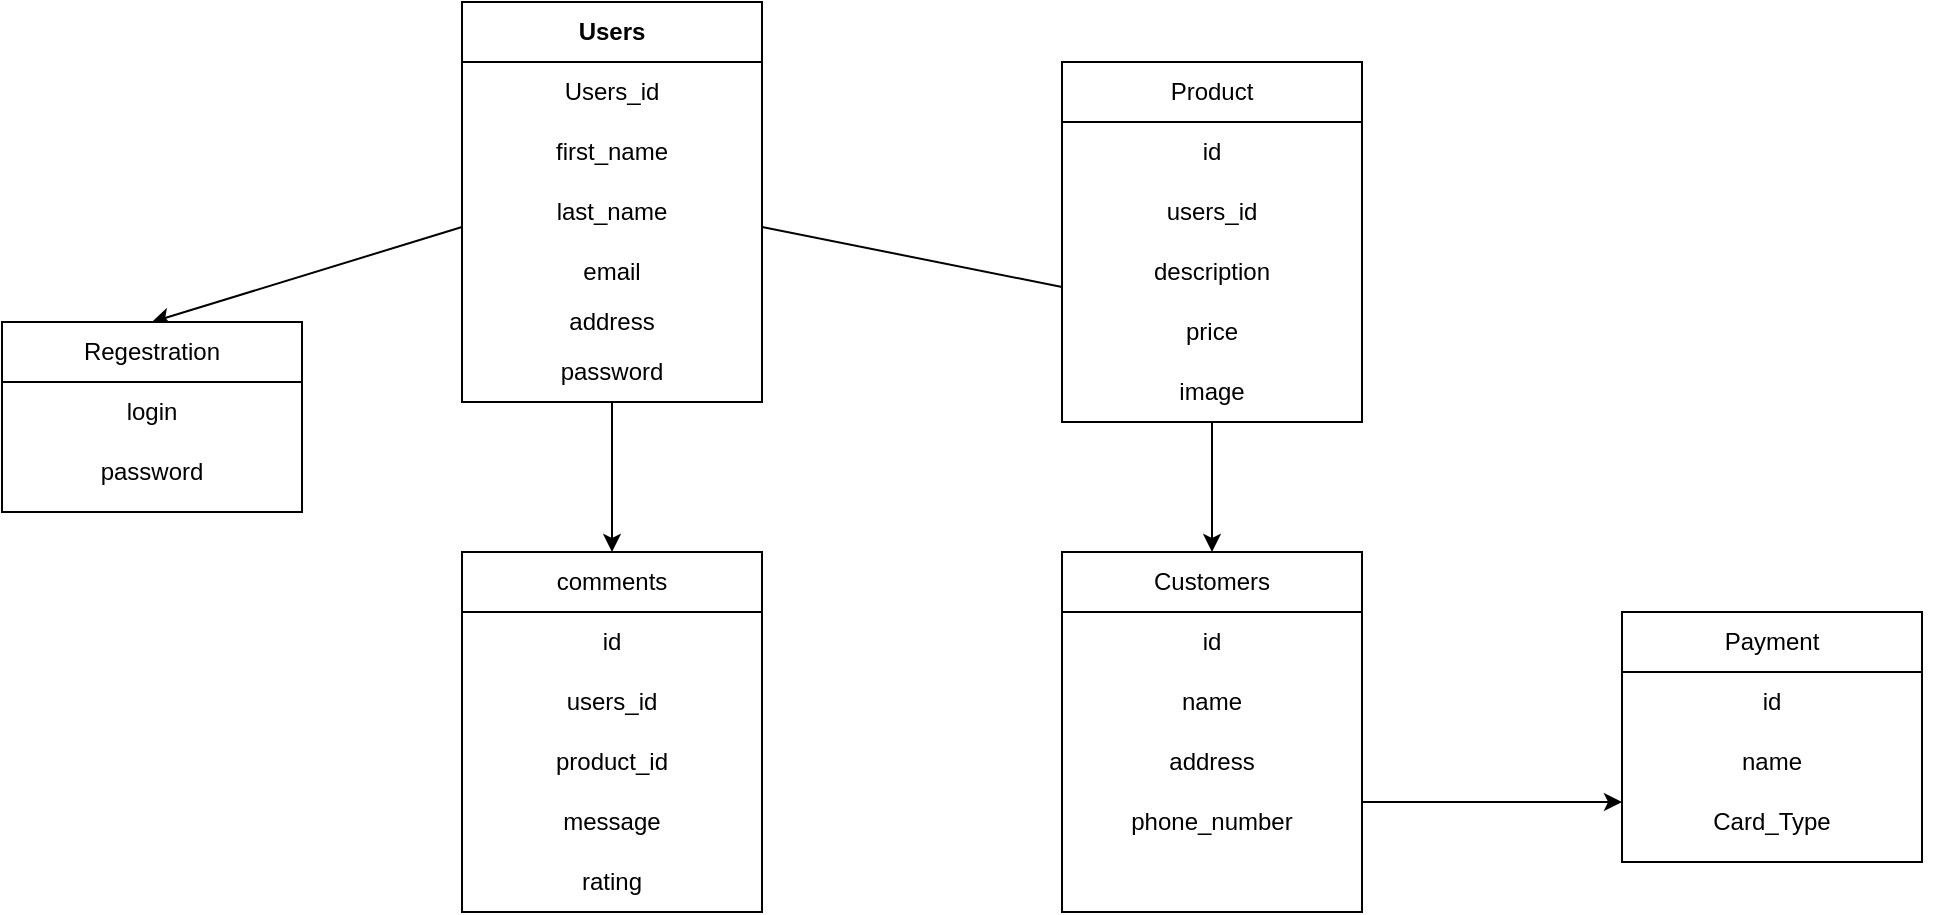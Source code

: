 <mxfile>
    <diagram name="Страница 1" id="QoXQOTyS7Hr1L9zhSRQw">
        <mxGraphModel dx="1806" dy="668" grid="1" gridSize="10" guides="1" tooltips="1" connect="1" arrows="1" fold="1" page="1" pageScale="1" pageWidth="827" pageHeight="1169" math="0" shadow="0">
            <root>
                <mxCell id="0"/>
                <mxCell id="1" parent="0"/>
                <mxCell id="kfdAnzWRS0YTOkwTL622-1" value="&lt;b&gt;Users&lt;/b&gt;" style="rounded=0;whiteSpace=wrap;html=1;" parent="1" vertex="1">
                    <mxGeometry x="80" y="40" width="150" height="30" as="geometry"/>
                </mxCell>
                <mxCell id="kfdAnzWRS0YTOkwTL622-2" value="" style="rounded=0;whiteSpace=wrap;html=1;" parent="1" vertex="1">
                    <mxGeometry x="80" y="70" width="150" height="170" as="geometry"/>
                </mxCell>
                <mxCell id="kfdAnzWRS0YTOkwTL622-3" value="Users_id" style="text;html=1;strokeColor=none;fillColor=none;align=center;verticalAlign=middle;whiteSpace=wrap;rounded=0;" parent="1" vertex="1">
                    <mxGeometry x="80" y="70" width="150" height="30" as="geometry"/>
                </mxCell>
                <mxCell id="kfdAnzWRS0YTOkwTL622-4" value="first_name" style="text;html=1;strokeColor=none;fillColor=none;align=center;verticalAlign=middle;whiteSpace=wrap;rounded=0;" parent="1" vertex="1">
                    <mxGeometry x="80" y="100" width="150" height="30" as="geometry"/>
                </mxCell>
                <mxCell id="kfdAnzWRS0YTOkwTL622-5" value="last_name" style="text;html=1;strokeColor=none;fillColor=none;align=center;verticalAlign=middle;whiteSpace=wrap;rounded=0;" parent="1" vertex="1">
                    <mxGeometry x="80" y="130" width="150" height="30" as="geometry"/>
                </mxCell>
                <mxCell id="kfdAnzWRS0YTOkwTL622-6" value="email" style="text;html=1;strokeColor=none;fillColor=none;align=center;verticalAlign=middle;whiteSpace=wrap;rounded=0;" parent="1" vertex="1">
                    <mxGeometry x="80" y="160" width="150" height="30" as="geometry"/>
                </mxCell>
                <mxCell id="kfdAnzWRS0YTOkwTL622-7" value="address" style="text;html=1;strokeColor=none;fillColor=none;align=center;verticalAlign=middle;whiteSpace=wrap;rounded=0;" parent="1" vertex="1">
                    <mxGeometry x="80" y="190" width="150" height="20" as="geometry"/>
                </mxCell>
                <mxCell id="kfdAnzWRS0YTOkwTL622-15" value="password" style="text;html=1;strokeColor=none;fillColor=none;align=center;verticalAlign=middle;whiteSpace=wrap;rounded=0;" parent="1" vertex="1">
                    <mxGeometry x="80" y="210" width="150" height="30" as="geometry"/>
                </mxCell>
                <mxCell id="kfdAnzWRS0YTOkwTL622-16" value="" style="endArrow=classic;html=1;rounded=0;exitX=1;exitY=0.75;exitDx=0;exitDy=0;startArrow=none;" parent="1" source="kfdAnzWRS0YTOkwTL622-22" edge="1">
                    <mxGeometry width="50" height="50" relative="1" as="geometry">
                        <mxPoint x="320" y="210" as="sourcePoint"/>
                        <mxPoint x="380" y="180" as="targetPoint"/>
                    </mxGeometry>
                </mxCell>
                <mxCell id="kfdAnzWRS0YTOkwTL622-18" value="Product" style="rounded=0;whiteSpace=wrap;html=1;" parent="1" vertex="1">
                    <mxGeometry x="380" y="70" width="150" height="30" as="geometry"/>
                </mxCell>
                <mxCell id="kfdAnzWRS0YTOkwTL622-19" value="" style="rounded=0;whiteSpace=wrap;html=1;" parent="1" vertex="1">
                    <mxGeometry x="380" y="100" width="150" height="150" as="geometry"/>
                </mxCell>
                <mxCell id="kfdAnzWRS0YTOkwTL622-20" value="id" style="text;html=1;strokeColor=none;fillColor=none;align=center;verticalAlign=middle;whiteSpace=wrap;rounded=0;" parent="1" vertex="1">
                    <mxGeometry x="380" y="100" width="150" height="30" as="geometry"/>
                </mxCell>
                <mxCell id="kfdAnzWRS0YTOkwTL622-21" value="users_id" style="text;html=1;strokeColor=none;fillColor=none;align=center;verticalAlign=middle;whiteSpace=wrap;rounded=0;" parent="1" vertex="1">
                    <mxGeometry x="380" y="130" width="150" height="30" as="geometry"/>
                </mxCell>
                <mxCell id="kfdAnzWRS0YTOkwTL622-23" value="" style="endArrow=none;html=1;rounded=0;exitX=1;exitY=0.75;exitDx=0;exitDy=0;entryX=0;entryY=0.75;entryDx=0;entryDy=0;" parent="1" source="kfdAnzWRS0YTOkwTL622-5" target="kfdAnzWRS0YTOkwTL622-22" edge="1">
                    <mxGeometry width="50" height="50" relative="1" as="geometry">
                        <mxPoint x="210" y="203" as="sourcePoint"/>
                        <mxPoint x="480" y="200" as="targetPoint"/>
                    </mxGeometry>
                </mxCell>
                <mxCell id="kfdAnzWRS0YTOkwTL622-22" value="description" style="text;html=1;strokeColor=none;fillColor=none;align=center;verticalAlign=middle;whiteSpace=wrap;rounded=0;" parent="1" vertex="1">
                    <mxGeometry x="380" y="160" width="150" height="30" as="geometry"/>
                </mxCell>
                <mxCell id="kfdAnzWRS0YTOkwTL622-24" value="price" style="text;html=1;strokeColor=none;fillColor=none;align=center;verticalAlign=middle;whiteSpace=wrap;rounded=0;" parent="1" vertex="1">
                    <mxGeometry x="380" y="190" width="150" height="30" as="geometry"/>
                </mxCell>
                <mxCell id="kfdAnzWRS0YTOkwTL622-25" value="image" style="text;html=1;strokeColor=none;fillColor=none;align=center;verticalAlign=middle;whiteSpace=wrap;rounded=0;" parent="1" vertex="1">
                    <mxGeometry x="380" y="220" width="150" height="30" as="geometry"/>
                </mxCell>
                <mxCell id="kfdAnzWRS0YTOkwTL622-26" value="" style="endArrow=classic;html=1;rounded=0;exitX=1;exitY=0.75;exitDx=0;exitDy=0;startArrow=none;" parent="1" source="kfdAnzWRS0YTOkwTL622-31" edge="1">
                    <mxGeometry width="50" height="50" relative="1" as="geometry">
                        <mxPoint x="20" y="455" as="sourcePoint"/>
                        <mxPoint x="80" y="425" as="targetPoint"/>
                    </mxGeometry>
                </mxCell>
                <mxCell id="kfdAnzWRS0YTOkwTL622-27" value="comments" style="rounded=0;whiteSpace=wrap;html=1;" parent="1" vertex="1">
                    <mxGeometry x="80" y="315" width="150" height="30" as="geometry"/>
                </mxCell>
                <mxCell id="kfdAnzWRS0YTOkwTL622-28" value="" style="rounded=0;whiteSpace=wrap;html=1;" parent="1" vertex="1">
                    <mxGeometry x="80" y="345" width="150" height="150" as="geometry"/>
                </mxCell>
                <mxCell id="kfdAnzWRS0YTOkwTL622-29" value="id" style="text;html=1;strokeColor=none;fillColor=none;align=center;verticalAlign=middle;whiteSpace=wrap;rounded=0;" parent="1" vertex="1">
                    <mxGeometry x="80" y="345" width="150" height="30" as="geometry"/>
                </mxCell>
                <mxCell id="kfdAnzWRS0YTOkwTL622-30" value="users_id" style="text;html=1;strokeColor=none;fillColor=none;align=center;verticalAlign=middle;whiteSpace=wrap;rounded=0;" parent="1" vertex="1">
                    <mxGeometry x="80" y="375" width="150" height="30" as="geometry"/>
                </mxCell>
                <mxCell id="kfdAnzWRS0YTOkwTL622-31" value="product_id" style="text;html=1;strokeColor=none;fillColor=none;align=center;verticalAlign=middle;whiteSpace=wrap;rounded=0;" parent="1" vertex="1">
                    <mxGeometry x="80" y="405" width="150" height="30" as="geometry"/>
                </mxCell>
                <mxCell id="kfdAnzWRS0YTOkwTL622-32" value="message" style="text;html=1;strokeColor=none;fillColor=none;align=center;verticalAlign=middle;whiteSpace=wrap;rounded=0;" parent="1" vertex="1">
                    <mxGeometry x="80" y="435" width="150" height="30" as="geometry"/>
                </mxCell>
                <mxCell id="kfdAnzWRS0YTOkwTL622-33" value="rating" style="text;html=1;strokeColor=none;fillColor=none;align=center;verticalAlign=middle;whiteSpace=wrap;rounded=0;" parent="1" vertex="1">
                    <mxGeometry x="80" y="465" width="150" height="30" as="geometry"/>
                </mxCell>
                <mxCell id="kfdAnzWRS0YTOkwTL622-34" value="" style="endArrow=classic;html=1;rounded=0;exitX=0.5;exitY=1;exitDx=0;exitDy=0;entryX=0.5;entryY=0;entryDx=0;entryDy=0;" parent="1" source="kfdAnzWRS0YTOkwTL622-15" target="kfdAnzWRS0YTOkwTL622-27" edge="1">
                    <mxGeometry width="50" height="50" relative="1" as="geometry">
                        <mxPoint x="680" y="390" as="sourcePoint"/>
                        <mxPoint x="730" y="340" as="targetPoint"/>
                    </mxGeometry>
                </mxCell>
                <mxCell id="kfdAnzWRS0YTOkwTL622-35" value="" style="endArrow=classic;html=1;rounded=0;exitX=0;exitY=0.75;exitDx=0;exitDy=0;entryX=0.5;entryY=0;entryDx=0;entryDy=0;" parent="1" source="kfdAnzWRS0YTOkwTL622-5" edge="1" target="kfdAnzWRS0YTOkwTL622-37">
                    <mxGeometry width="50" height="50" relative="1" as="geometry">
                        <mxPoint x="110" y="400" as="sourcePoint"/>
                        <mxPoint x="-120" y="203" as="targetPoint"/>
                    </mxGeometry>
                </mxCell>
                <mxCell id="kfdAnzWRS0YTOkwTL622-37" value="Regestration" style="rounded=0;whiteSpace=wrap;html=1;" parent="1" vertex="1">
                    <mxGeometry x="-150" y="200" width="150" height="30" as="geometry"/>
                </mxCell>
                <mxCell id="kfdAnzWRS0YTOkwTL622-38" value="" style="rounded=0;whiteSpace=wrap;html=1;" parent="1" vertex="1">
                    <mxGeometry x="-150" y="230" width="150" height="65" as="geometry"/>
                </mxCell>
                <mxCell id="kfdAnzWRS0YTOkwTL622-39" value="login" style="text;html=1;strokeColor=none;fillColor=none;align=center;verticalAlign=middle;whiteSpace=wrap;rounded=0;" parent="1" vertex="1">
                    <mxGeometry x="-150" y="230" width="150" height="30" as="geometry"/>
                </mxCell>
                <mxCell id="kfdAnzWRS0YTOkwTL622-40" value="password" style="text;html=1;strokeColor=none;fillColor=none;align=center;verticalAlign=middle;whiteSpace=wrap;rounded=0;" parent="1" vertex="1">
                    <mxGeometry x="-150" y="260" width="150" height="30" as="geometry"/>
                </mxCell>
                <mxCell id="kfdAnzWRS0YTOkwTL622-56" value="" style="endArrow=classic;html=1;rounded=0;exitX=1;exitY=0.75;exitDx=0;exitDy=0;startArrow=none;" parent="1" source="kfdAnzWRS0YTOkwTL622-61" edge="1">
                    <mxGeometry width="50" height="50" relative="1" as="geometry">
                        <mxPoint x="320" y="455" as="sourcePoint"/>
                        <mxPoint x="380" y="425" as="targetPoint"/>
                    </mxGeometry>
                </mxCell>
                <mxCell id="kfdAnzWRS0YTOkwTL622-57" value="Customers" style="rounded=0;whiteSpace=wrap;html=1;" parent="1" vertex="1">
                    <mxGeometry x="380" y="315" width="150" height="30" as="geometry"/>
                </mxCell>
                <mxCell id="kfdAnzWRS0YTOkwTL622-58" value="" style="rounded=0;whiteSpace=wrap;html=1;" parent="1" vertex="1">
                    <mxGeometry x="380" y="345" width="150" height="150" as="geometry"/>
                </mxCell>
                <mxCell id="kfdAnzWRS0YTOkwTL622-59" value="id" style="text;html=1;strokeColor=none;fillColor=none;align=center;verticalAlign=middle;whiteSpace=wrap;rounded=0;" parent="1" vertex="1">
                    <mxGeometry x="380" y="345" width="150" height="30" as="geometry"/>
                </mxCell>
                <mxCell id="kfdAnzWRS0YTOkwTL622-60" value="name" style="text;html=1;strokeColor=none;fillColor=none;align=center;verticalAlign=middle;whiteSpace=wrap;rounded=0;" parent="1" vertex="1">
                    <mxGeometry x="380" y="375" width="150" height="30" as="geometry"/>
                </mxCell>
                <mxCell id="kfdAnzWRS0YTOkwTL622-61" value="address" style="text;html=1;strokeColor=none;fillColor=none;align=center;verticalAlign=middle;whiteSpace=wrap;rounded=0;" parent="1" vertex="1">
                    <mxGeometry x="380" y="405" width="150" height="30" as="geometry"/>
                </mxCell>
                <mxCell id="kfdAnzWRS0YTOkwTL622-62" value="phone_number" style="text;html=1;strokeColor=none;fillColor=none;align=center;verticalAlign=middle;whiteSpace=wrap;rounded=0;" parent="1" vertex="1">
                    <mxGeometry x="380" y="435" width="150" height="30" as="geometry"/>
                </mxCell>
                <mxCell id="kfdAnzWRS0YTOkwTL622-64" value="" style="endArrow=classic;html=1;rounded=0;exitX=0.5;exitY=1;exitDx=0;exitDy=0;entryX=0.5;entryY=0;entryDx=0;entryDy=0;" parent="1" source="kfdAnzWRS0YTOkwTL622-25" target="kfdAnzWRS0YTOkwTL622-57" edge="1">
                    <mxGeometry width="50" height="50" relative="1" as="geometry">
                        <mxPoint x="520" y="350" as="sourcePoint"/>
                        <mxPoint x="570" y="300" as="targetPoint"/>
                    </mxGeometry>
                </mxCell>
                <mxCell id="kfdAnzWRS0YTOkwTL622-65" value="" style="endArrow=classic;html=1;rounded=0;" parent="1" edge="1">
                    <mxGeometry width="50" height="50" relative="1" as="geometry">
                        <mxPoint x="530" y="440" as="sourcePoint"/>
                        <mxPoint x="660" y="440" as="targetPoint"/>
                    </mxGeometry>
                </mxCell>
                <mxCell id="kfdAnzWRS0YTOkwTL622-66" value="" style="endArrow=classic;html=1;rounded=0;exitX=1;exitY=0.75;exitDx=0;exitDy=0;startArrow=none;" parent="1" source="kfdAnzWRS0YTOkwTL622-71" edge="1">
                    <mxGeometry width="50" height="50" relative="1" as="geometry">
                        <mxPoint x="600" y="485" as="sourcePoint"/>
                        <mxPoint x="660" y="455" as="targetPoint"/>
                    </mxGeometry>
                </mxCell>
                <mxCell id="kfdAnzWRS0YTOkwTL622-67" value="Payment" style="rounded=0;whiteSpace=wrap;html=1;" parent="1" vertex="1">
                    <mxGeometry x="660" y="345" width="150" height="30" as="geometry"/>
                </mxCell>
                <mxCell id="kfdAnzWRS0YTOkwTL622-68" value="" style="rounded=0;whiteSpace=wrap;html=1;" parent="1" vertex="1">
                    <mxGeometry x="660" y="375" width="150" height="95" as="geometry"/>
                </mxCell>
                <mxCell id="kfdAnzWRS0YTOkwTL622-69" value="id" style="text;html=1;strokeColor=none;fillColor=none;align=center;verticalAlign=middle;whiteSpace=wrap;rounded=0;" parent="1" vertex="1">
                    <mxGeometry x="660" y="375" width="150" height="30" as="geometry"/>
                </mxCell>
                <mxCell id="kfdAnzWRS0YTOkwTL622-70" value="name" style="text;html=1;strokeColor=none;fillColor=none;align=center;verticalAlign=middle;whiteSpace=wrap;rounded=0;" parent="1" vertex="1">
                    <mxGeometry x="660" y="405" width="150" height="30" as="geometry"/>
                </mxCell>
                <mxCell id="kfdAnzWRS0YTOkwTL622-71" value="Card_Type" style="text;html=1;strokeColor=none;fillColor=none;align=center;verticalAlign=middle;whiteSpace=wrap;rounded=0;" parent="1" vertex="1">
                    <mxGeometry x="660" y="435" width="150" height="30" as="geometry"/>
                </mxCell>
            </root>
        </mxGraphModel>
    </diagram>
</mxfile>